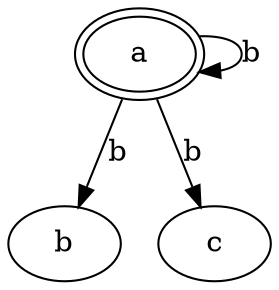 digraph G2
 {
     a -> b [label=b];
     a -> c [label=b];
     a -> a [label=b];
     a [peripheries=2];
 }